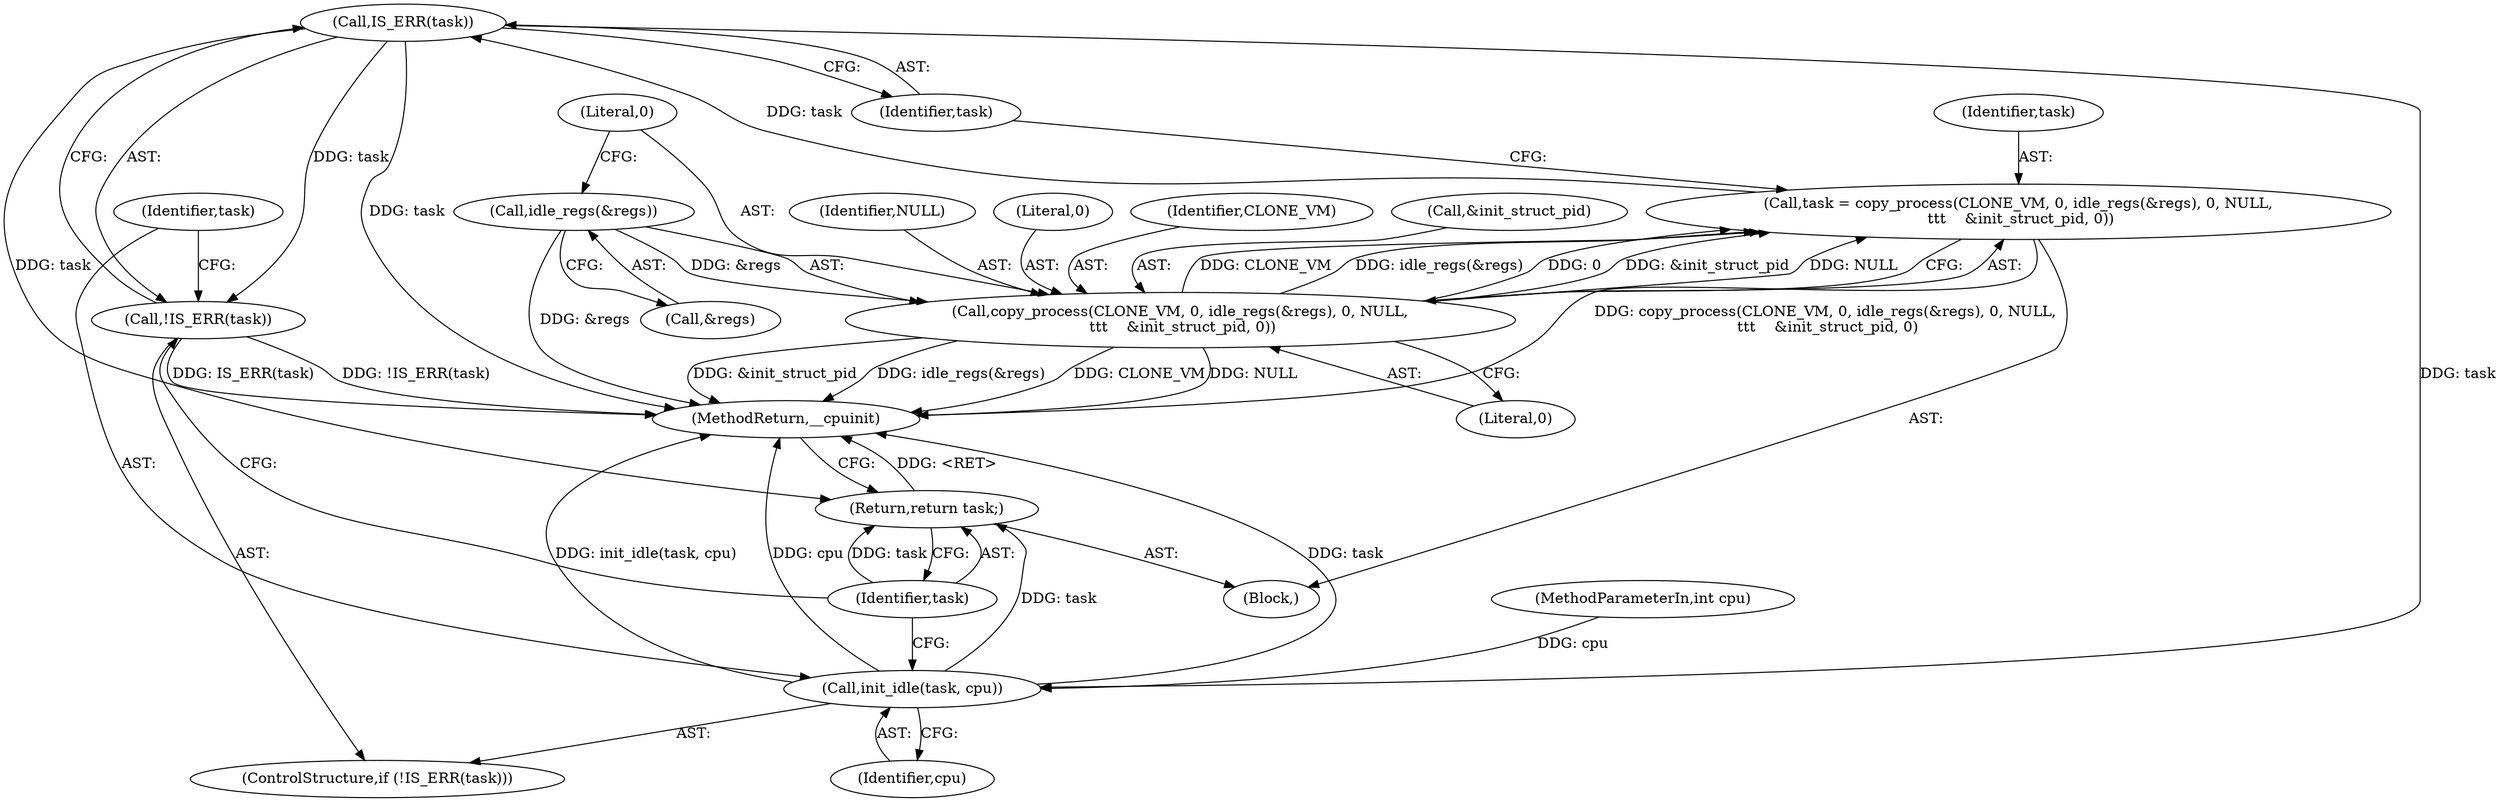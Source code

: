 digraph "1_linux_f106eee10038c2ee5b6056aaf3f6d5229be6dcdd@pointer" {
"1000120" [label="(Call,IS_ERR(task))"];
"1000105" [label="(Call,task = copy_process(CLONE_VM, 0, idle_regs(&regs), 0, NULL,\n \t\t\t    &init_struct_pid, 0))"];
"1000107" [label="(Call,copy_process(CLONE_VM, 0, idle_regs(&regs), 0, NULL,\n \t\t\t    &init_struct_pid, 0))"];
"1000110" [label="(Call,idle_regs(&regs))"];
"1000119" [label="(Call,!IS_ERR(task))"];
"1000122" [label="(Call,init_idle(task, cpu))"];
"1000125" [label="(Return,return task;)"];
"1000125" [label="(Return,return task;)"];
"1000105" [label="(Call,task = copy_process(CLONE_VM, 0, idle_regs(&regs), 0, NULL,\n \t\t\t    &init_struct_pid, 0))"];
"1000122" [label="(Call,init_idle(task, cpu))"];
"1000123" [label="(Identifier,task)"];
"1000127" [label="(MethodReturn,__cpuinit)"];
"1000114" [label="(Identifier,NULL)"];
"1000106" [label="(Identifier,task)"];
"1000109" [label="(Literal,0)"];
"1000110" [label="(Call,idle_regs(&regs))"];
"1000119" [label="(Call,!IS_ERR(task))"];
"1000126" [label="(Identifier,task)"];
"1000124" [label="(Identifier,cpu)"];
"1000113" [label="(Literal,0)"];
"1000117" [label="(Literal,0)"];
"1000107" [label="(Call,copy_process(CLONE_VM, 0, idle_regs(&regs), 0, NULL,\n \t\t\t    &init_struct_pid, 0))"];
"1000120" [label="(Call,IS_ERR(task))"];
"1000108" [label="(Identifier,CLONE_VM)"];
"1000121" [label="(Identifier,task)"];
"1000115" [label="(Call,&init_struct_pid)"];
"1000102" [label="(Block,)"];
"1000101" [label="(MethodParameterIn,int cpu)"];
"1000111" [label="(Call,&regs)"];
"1000118" [label="(ControlStructure,if (!IS_ERR(task)))"];
"1000120" -> "1000119"  [label="AST: "];
"1000120" -> "1000121"  [label="CFG: "];
"1000121" -> "1000120"  [label="AST: "];
"1000119" -> "1000120"  [label="CFG: "];
"1000120" -> "1000127"  [label="DDG: task"];
"1000120" -> "1000119"  [label="DDG: task"];
"1000105" -> "1000120"  [label="DDG: task"];
"1000120" -> "1000122"  [label="DDG: task"];
"1000120" -> "1000125"  [label="DDG: task"];
"1000105" -> "1000102"  [label="AST: "];
"1000105" -> "1000107"  [label="CFG: "];
"1000106" -> "1000105"  [label="AST: "];
"1000107" -> "1000105"  [label="AST: "];
"1000121" -> "1000105"  [label="CFG: "];
"1000105" -> "1000127"  [label="DDG: copy_process(CLONE_VM, 0, idle_regs(&regs), 0, NULL,\n \t\t\t    &init_struct_pid, 0)"];
"1000107" -> "1000105"  [label="DDG: CLONE_VM"];
"1000107" -> "1000105"  [label="DDG: idle_regs(&regs)"];
"1000107" -> "1000105"  [label="DDG: 0"];
"1000107" -> "1000105"  [label="DDG: &init_struct_pid"];
"1000107" -> "1000105"  [label="DDG: NULL"];
"1000107" -> "1000117"  [label="CFG: "];
"1000108" -> "1000107"  [label="AST: "];
"1000109" -> "1000107"  [label="AST: "];
"1000110" -> "1000107"  [label="AST: "];
"1000113" -> "1000107"  [label="AST: "];
"1000114" -> "1000107"  [label="AST: "];
"1000115" -> "1000107"  [label="AST: "];
"1000117" -> "1000107"  [label="AST: "];
"1000107" -> "1000127"  [label="DDG: CLONE_VM"];
"1000107" -> "1000127"  [label="DDG: NULL"];
"1000107" -> "1000127"  [label="DDG: &init_struct_pid"];
"1000107" -> "1000127"  [label="DDG: idle_regs(&regs)"];
"1000110" -> "1000107"  [label="DDG: &regs"];
"1000110" -> "1000111"  [label="CFG: "];
"1000111" -> "1000110"  [label="AST: "];
"1000113" -> "1000110"  [label="CFG: "];
"1000110" -> "1000127"  [label="DDG: &regs"];
"1000119" -> "1000118"  [label="AST: "];
"1000123" -> "1000119"  [label="CFG: "];
"1000126" -> "1000119"  [label="CFG: "];
"1000119" -> "1000127"  [label="DDG: !IS_ERR(task)"];
"1000119" -> "1000127"  [label="DDG: IS_ERR(task)"];
"1000122" -> "1000118"  [label="AST: "];
"1000122" -> "1000124"  [label="CFG: "];
"1000123" -> "1000122"  [label="AST: "];
"1000124" -> "1000122"  [label="AST: "];
"1000126" -> "1000122"  [label="CFG: "];
"1000122" -> "1000127"  [label="DDG: task"];
"1000122" -> "1000127"  [label="DDG: init_idle(task, cpu)"];
"1000122" -> "1000127"  [label="DDG: cpu"];
"1000101" -> "1000122"  [label="DDG: cpu"];
"1000122" -> "1000125"  [label="DDG: task"];
"1000125" -> "1000102"  [label="AST: "];
"1000125" -> "1000126"  [label="CFG: "];
"1000126" -> "1000125"  [label="AST: "];
"1000127" -> "1000125"  [label="CFG: "];
"1000125" -> "1000127"  [label="DDG: <RET>"];
"1000126" -> "1000125"  [label="DDG: task"];
}
